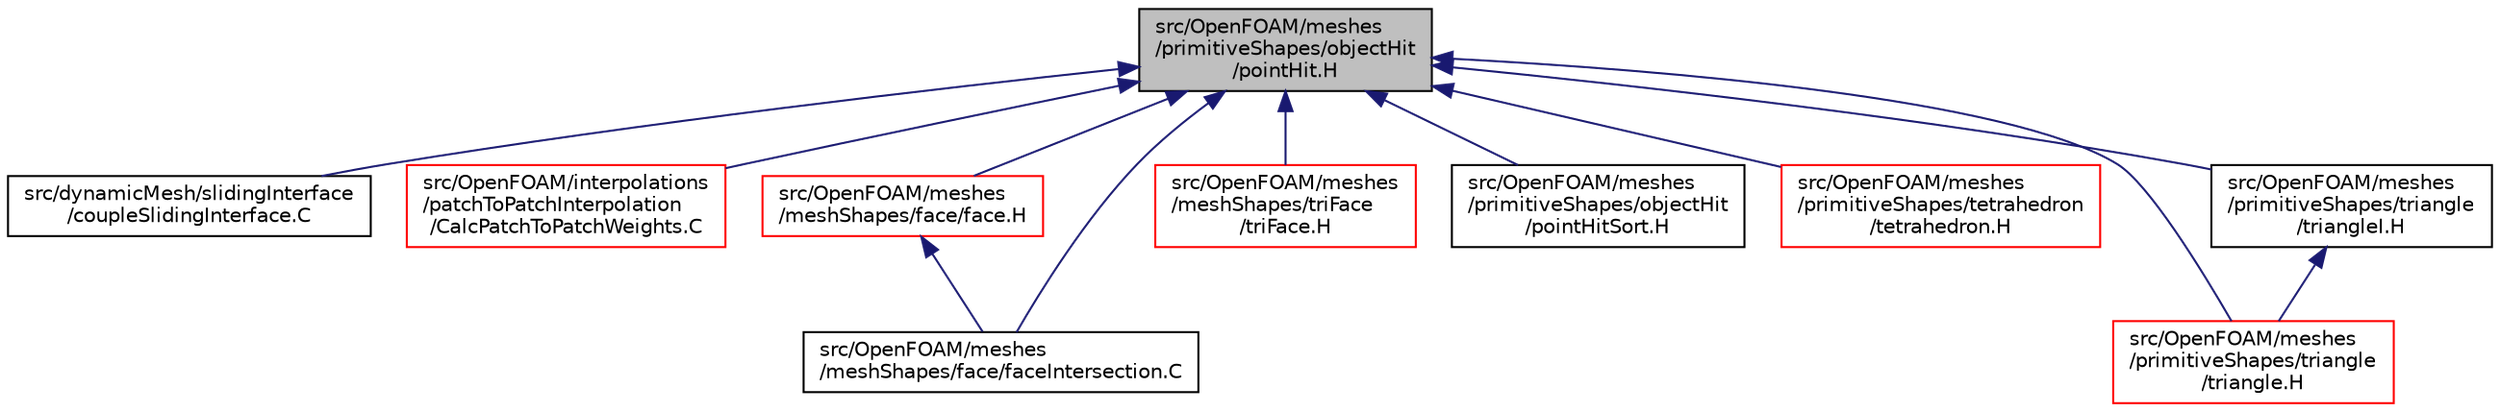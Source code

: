 digraph "src/OpenFOAM/meshes/primitiveShapes/objectHit/pointHit.H"
{
  bgcolor="transparent";
  edge [fontname="Helvetica",fontsize="10",labelfontname="Helvetica",labelfontsize="10"];
  node [fontname="Helvetica",fontsize="10",shape=record];
  Node79 [label="src/OpenFOAM/meshes\l/primitiveShapes/objectHit\l/pointHit.H",height=0.2,width=0.4,color="black", fillcolor="grey75", style="filled", fontcolor="black"];
  Node79 -> Node80 [dir="back",color="midnightblue",fontsize="10",style="solid",fontname="Helvetica"];
  Node80 [label="src/dynamicMesh/slidingInterface\l/coupleSlidingInterface.C",height=0.2,width=0.4,color="black",URL="$a00878.html"];
  Node79 -> Node81 [dir="back",color="midnightblue",fontsize="10",style="solid",fontname="Helvetica"];
  Node81 [label="src/OpenFOAM/interpolations\l/patchToPatchInterpolation\l/CalcPatchToPatchWeights.C",height=0.2,width=0.4,color="red",URL="$a11210.html"];
  Node79 -> Node83 [dir="back",color="midnightblue",fontsize="10",style="solid",fontname="Helvetica"];
  Node83 [label="src/OpenFOAM/meshes\l/meshShapes/face/face.H",height=0.2,width=0.4,color="red",URL="$a12080.html"];
  Node83 -> Node526 [dir="back",color="midnightblue",fontsize="10",style="solid",fontname="Helvetica"];
  Node526 [label="src/OpenFOAM/meshes\l/meshShapes/face/faceIntersection.C",height=0.2,width=0.4,color="black",URL="$a12092.html"];
  Node79 -> Node526 [dir="back",color="midnightblue",fontsize="10",style="solid",fontname="Helvetica"];
  Node79 -> Node3049 [dir="back",color="midnightblue",fontsize="10",style="solid",fontname="Helvetica"];
  Node3049 [label="src/OpenFOAM/meshes\l/meshShapes/triFace\l/triFace.H",height=0.2,width=0.4,color="red",URL="$a12125.html"];
  Node79 -> Node3653 [dir="back",color="midnightblue",fontsize="10",style="solid",fontname="Helvetica"];
  Node3653 [label="src/OpenFOAM/meshes\l/primitiveShapes/objectHit\l/pointHitSort.H",height=0.2,width=0.4,color="black",URL="$a12806.html"];
  Node79 -> Node2923 [dir="back",color="midnightblue",fontsize="10",style="solid",fontname="Helvetica"];
  Node2923 [label="src/OpenFOAM/meshes\l/primitiveShapes/tetrahedron\l/tetrahedron.H",height=0.2,width=0.4,color="red",URL="$a12860.html"];
  Node79 -> Node3654 [dir="back",color="midnightblue",fontsize="10",style="solid",fontname="Helvetica"];
  Node3654 [label="src/OpenFOAM/meshes\l/primitiveShapes/triangle\l/triangle.H",height=0.2,width=0.4,color="red",URL="$a12872.html"];
  Node79 -> Node3658 [dir="back",color="midnightblue",fontsize="10",style="solid",fontname="Helvetica"];
  Node3658 [label="src/OpenFOAM/meshes\l/primitiveShapes/triangle\l/triangleI.H",height=0.2,width=0.4,color="black",URL="$a12875.html"];
  Node3658 -> Node3654 [dir="back",color="midnightblue",fontsize="10",style="solid",fontname="Helvetica"];
}
